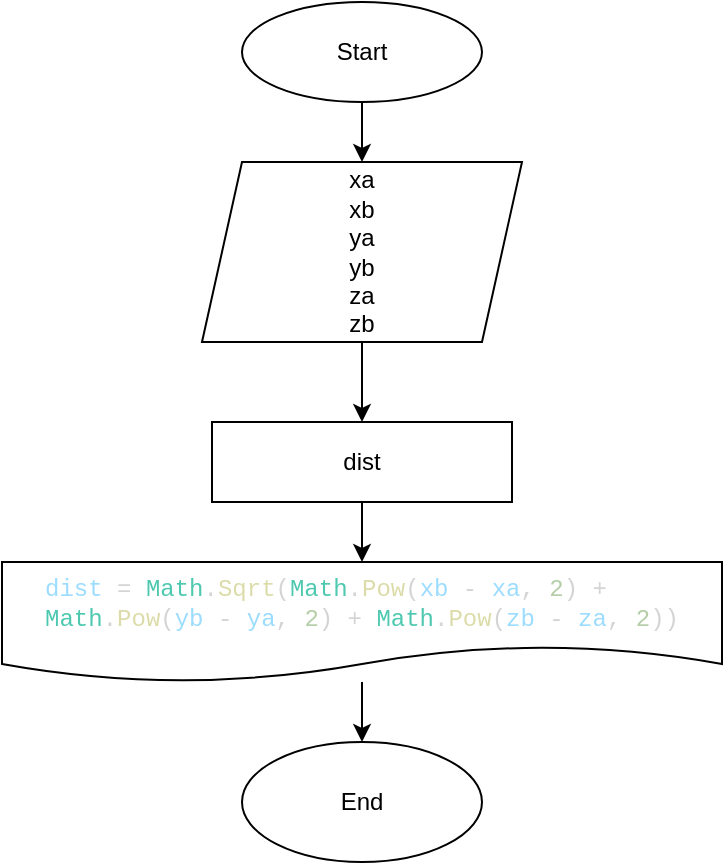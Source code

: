 <mxfile>
    <diagram id="WIhujUzcIPkCUzqXzEX1" name="Page-1">
        <mxGraphModel dx="568" dy="580" grid="1" gridSize="10" guides="1" tooltips="1" connect="1" arrows="1" fold="1" page="1" pageScale="1" pageWidth="827" pageHeight="1169" background="none" math="0" shadow="0">
            <root>
                <mxCell id="0"/>
                <mxCell id="1" parent="0"/>
                <mxCell id="5" value="" style="edgeStyle=none;html=1;exitX=0.5;exitY=1;exitDx=0;exitDy=0;" parent="1" source="3" target="4" edge="1">
                    <mxGeometry relative="1" as="geometry">
                        <mxPoint x="250" y="110" as="sourcePoint"/>
                    </mxGeometry>
                </mxCell>
                <mxCell id="3" value="Start" style="ellipse;whiteSpace=wrap;html=1;" parent="1" vertex="1">
                    <mxGeometry x="180" y="70" width="120" height="50" as="geometry"/>
                </mxCell>
                <mxCell id="8" value="" style="edgeStyle=none;html=1;" parent="1" source="4" target="7" edge="1">
                    <mxGeometry relative="1" as="geometry"/>
                </mxCell>
                <mxCell id="4" value="xa&lt;br&gt;xb&lt;br&gt;ya&lt;br&gt;yb&lt;br&gt;za&lt;br&gt;zb" style="shape=parallelogram;perimeter=parallelogramPerimeter;whiteSpace=wrap;html=1;fixedSize=1;" parent="1" vertex="1">
                    <mxGeometry x="160" y="150" width="160" height="90" as="geometry"/>
                </mxCell>
                <mxCell id="10" value="" style="edgeStyle=none;html=1;" parent="1" source="7" target="9" edge="1">
                    <mxGeometry relative="1" as="geometry"/>
                </mxCell>
                <mxCell id="7" value="dist" style="whiteSpace=wrap;html=1;" parent="1" vertex="1">
                    <mxGeometry x="165" y="280" width="150" height="40" as="geometry"/>
                </mxCell>
                <mxCell id="12" value="" style="edgeStyle=none;html=1;" parent="1" source="9" target="11" edge="1">
                    <mxGeometry relative="1" as="geometry"/>
                </mxCell>
                <mxCell id="9" value="&lt;div style=&quot;color: rgb(212 , 212 , 212) ; font-family: &amp;#34;menlo&amp;#34; , &amp;#34;monaco&amp;#34; , &amp;#34;courier new&amp;#34; , monospace ; text-align: left&quot;&gt;&lt;span style=&quot;color: rgb(156 , 220 , 254)&quot;&gt;dist&lt;/span&gt;&amp;nbsp;=&amp;nbsp;&lt;span style=&quot;color: rgb(78 , 201 , 176)&quot;&gt;Math&lt;/span&gt;&lt;span&gt;.&lt;/span&gt;&lt;span style=&quot;color: rgb(220 , 220 , 170)&quot;&gt;Sqrt&lt;/span&gt;&lt;span&gt;(&lt;/span&gt;&lt;span style=&quot;color: rgb(78 , 201 , 176)&quot;&gt;Math&lt;/span&gt;&lt;span&gt;.&lt;/span&gt;&lt;span style=&quot;color: rgb(220 , 220 , 170)&quot;&gt;Pow&lt;/span&gt;&lt;span&gt;(&lt;/span&gt;&lt;span style=&quot;color: rgb(156 , 220 , 254)&quot;&gt;xb&lt;/span&gt;&lt;span&gt;&amp;nbsp;&lt;/span&gt;&lt;span&gt;-&lt;/span&gt;&lt;span&gt;&amp;nbsp;&lt;/span&gt;&lt;span style=&quot;color: rgb(156 , 220 , 254)&quot;&gt;xa&lt;/span&gt;&lt;span&gt;,&lt;/span&gt;&lt;span&gt;&amp;nbsp;&lt;/span&gt;&lt;span style=&quot;color: rgb(181 , 206 , 168)&quot;&gt;2&lt;/span&gt;&lt;span&gt;)&lt;/span&gt;&lt;span&gt;&amp;nbsp;&lt;/span&gt;&lt;span&gt;+&lt;/span&gt;&lt;/div&gt;&lt;div style=&quot;color: rgb(212 , 212 , 212) ; font-family: &amp;#34;menlo&amp;#34; , &amp;#34;monaco&amp;#34; , &amp;#34;courier new&amp;#34; , monospace ; text-align: left&quot;&gt;&lt;span style=&quot;color: rgb(78 , 201 , 176)&quot;&gt;Math&lt;/span&gt;.&lt;span style=&quot;color: rgb(220 , 220 , 170)&quot;&gt;Pow&lt;/span&gt;(&lt;span style=&quot;color: rgb(156 , 220 , 254)&quot;&gt;yb&lt;/span&gt;&amp;nbsp;-&amp;nbsp;&lt;span style=&quot;color: rgb(156 , 220 , 254)&quot;&gt;ya&lt;/span&gt;,&amp;nbsp;&lt;span style=&quot;color: rgb(181 , 206 , 168)&quot;&gt;2&lt;/span&gt;)&amp;nbsp;+&amp;nbsp;&lt;span style=&quot;color: rgb(78 , 201 , 176)&quot;&gt;Math&lt;/span&gt;&lt;span&gt;.&lt;/span&gt;&lt;span style=&quot;color: rgb(220 , 220 , 170)&quot;&gt;Pow&lt;/span&gt;&lt;span&gt;(&lt;/span&gt;&lt;span style=&quot;color: rgb(156 , 220 , 254)&quot;&gt;zb&lt;/span&gt;&lt;span&gt;&amp;nbsp;-&amp;nbsp;&lt;/span&gt;&lt;span style=&quot;color: rgb(156 , 220 , 254)&quot;&gt;za&lt;/span&gt;&lt;span&gt;,&amp;nbsp;&lt;/span&gt;&lt;span style=&quot;color: rgb(181 , 206 , 168)&quot;&gt;2&lt;/span&gt;&lt;span&gt;))&lt;/span&gt;&lt;/div&gt;" style="shape=document;whiteSpace=wrap;html=1;boundedLbl=1;" parent="1" vertex="1">
                    <mxGeometry x="60" y="350" width="360" height="60" as="geometry"/>
                </mxCell>
                <mxCell id="11" value="End" style="ellipse;whiteSpace=wrap;html=1;" parent="1" vertex="1">
                    <mxGeometry x="180" y="440" width="120" height="60" as="geometry"/>
                </mxCell>
            </root>
        </mxGraphModel>
    </diagram>
</mxfile>